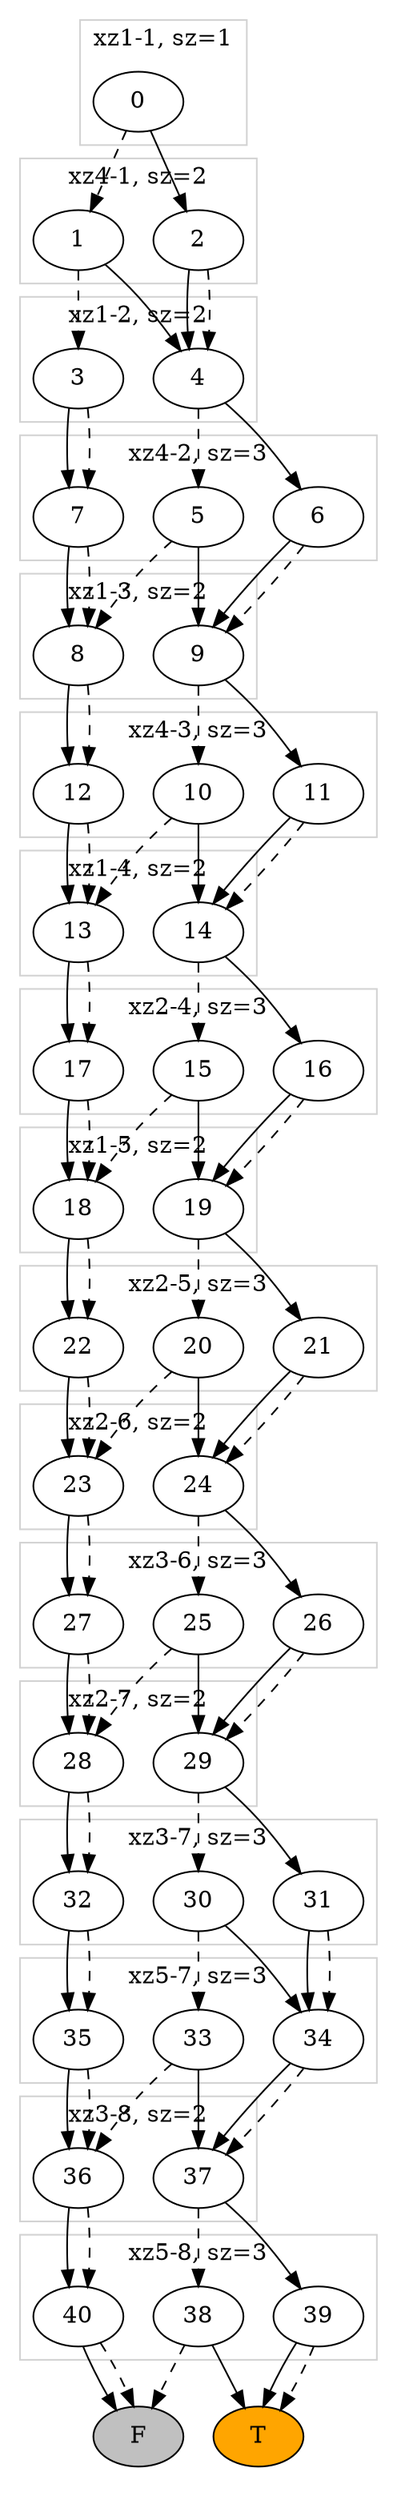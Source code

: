 digraph {
	subgraph cluster_0 {
		0
		color=lightgrey label="xz1-1, sz=1"
	}
	subgraph cluster_1 {
		2
		1
		color=lightgrey label="xz4-1, sz=2"
	}
	subgraph cluster_2 {
		4
		3
		color=lightgrey label="xz1-2, sz=2"
	}
	subgraph cluster_3 {
		7
		5
		6
		color=lightgrey label="xz4-2, sz=3"
	}
	subgraph cluster_4 {
		9
		8
		color=lightgrey label="xz1-3, sz=2"
	}
	subgraph cluster_5 {
		12
		10
		11
		color=lightgrey label="xz4-3, sz=3"
	}
	subgraph cluster_6 {
		14
		13
		color=lightgrey label="xz1-4, sz=2"
	}
	subgraph cluster_7 {
		17
		16
		15
		color=lightgrey label="xz2-4, sz=3"
	}
	subgraph cluster_8 {
		18
		19
		color=lightgrey label="xz1-5, sz=2"
	}
	subgraph cluster_9 {
		21
		22
		20
		color=lightgrey label="xz2-5, sz=3"
	}
	subgraph cluster_10 {
		23
		24
		color=lightgrey label="xz2-6, sz=2"
	}
	subgraph cluster_11 {
		27
		26
		25
		color=lightgrey label="xz3-6, sz=3"
	}
	subgraph cluster_12 {
		28
		29
		color=lightgrey label="xz2-7, sz=2"
	}
	subgraph cluster_13 {
		31
		32
		30
		color=lightgrey label="xz3-7, sz=3"
	}
	subgraph cluster_14 {
		33
		34
		35
		color=lightgrey label="xz5-7, sz=3"
	}
	subgraph cluster_15 {
		36
		37
		color=lightgrey label="xz3-8, sz=2"
	}
	subgraph cluster_16 {
		39
		38
		40
		color=lightgrey label="xz5-8, sz=3"
	}
	subgraph cluster_17 {
		-1 [label=T fillcolor=orange style=filled]
		-2 [label=F fillcolor=gray style=filled]
		color=white
	}
	0 -> 2
	0 -> 1 [style=dashed]
	2 -> 4
	2 -> 4 [style=dashed]
	1 -> 4
	1 -> 3 [style=dashed]
	4 -> 6
	4 -> 5 [style=dashed]
	3 -> 7
	3 -> 7 [style=dashed]
	7 -> 8
	7 -> 8 [style=dashed]
	5 -> 9
	5 -> 8 [style=dashed]
	6 -> 9
	6 -> 9 [style=dashed]
	9 -> 11
	9 -> 10 [style=dashed]
	8 -> 12
	8 -> 12 [style=dashed]
	12 -> 13
	12 -> 13 [style=dashed]
	10 -> 14
	10 -> 13 [style=dashed]
	11 -> 14
	11 -> 14 [style=dashed]
	14 -> 16
	14 -> 15 [style=dashed]
	13 -> 17
	13 -> 17 [style=dashed]
	17 -> 18
	17 -> 18 [style=dashed]
	16 -> 19
	16 -> 19 [style=dashed]
	15 -> 19
	15 -> 18 [style=dashed]
	18 -> 22
	18 -> 22 [style=dashed]
	19 -> 21
	19 -> 20 [style=dashed]
	21 -> 24
	21 -> 24 [style=dashed]
	22 -> 23
	22 -> 23 [style=dashed]
	20 -> 24
	20 -> 23 [style=dashed]
	23 -> 27
	23 -> 27 [style=dashed]
	24 -> 26
	24 -> 25 [style=dashed]
	27 -> 28
	27 -> 28 [style=dashed]
	26 -> 29
	26 -> 29 [style=dashed]
	25 -> 29
	25 -> 28 [style=dashed]
	28 -> 32
	28 -> 32 [style=dashed]
	29 -> 31
	29 -> 30 [style=dashed]
	31 -> 34
	31 -> 34 [style=dashed]
	32 -> 35
	32 -> 35 [style=dashed]
	30 -> 34
	30 -> 33 [style=dashed]
	33 -> 37
	33 -> 36 [style=dashed]
	34 -> 37
	34 -> 37 [style=dashed]
	35 -> 36
	35 -> 36 [style=dashed]
	36 -> 40
	36 -> 40 [style=dashed]
	37 -> 39
	37 -> 38 [style=dashed]
	39 -> -1
	39 -> -1 [style=dashed]
	38 -> -1
	38 -> -2 [style=dashed]
	40 -> -2
	40 -> -2 [style=dashed]
}
